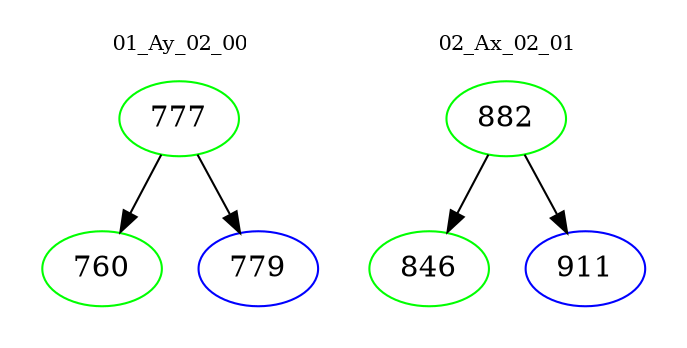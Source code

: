 digraph{
subgraph cluster_0 {
color = white
label = "01_Ay_02_00";
fontsize=10;
T0_777 [label="777", color="green"]
T0_777 -> T0_760 [color="black"]
T0_760 [label="760", color="green"]
T0_777 -> T0_779 [color="black"]
T0_779 [label="779", color="blue"]
}
subgraph cluster_1 {
color = white
label = "02_Ax_02_01";
fontsize=10;
T1_882 [label="882", color="green"]
T1_882 -> T1_846 [color="black"]
T1_846 [label="846", color="green"]
T1_882 -> T1_911 [color="black"]
T1_911 [label="911", color="blue"]
}
}
